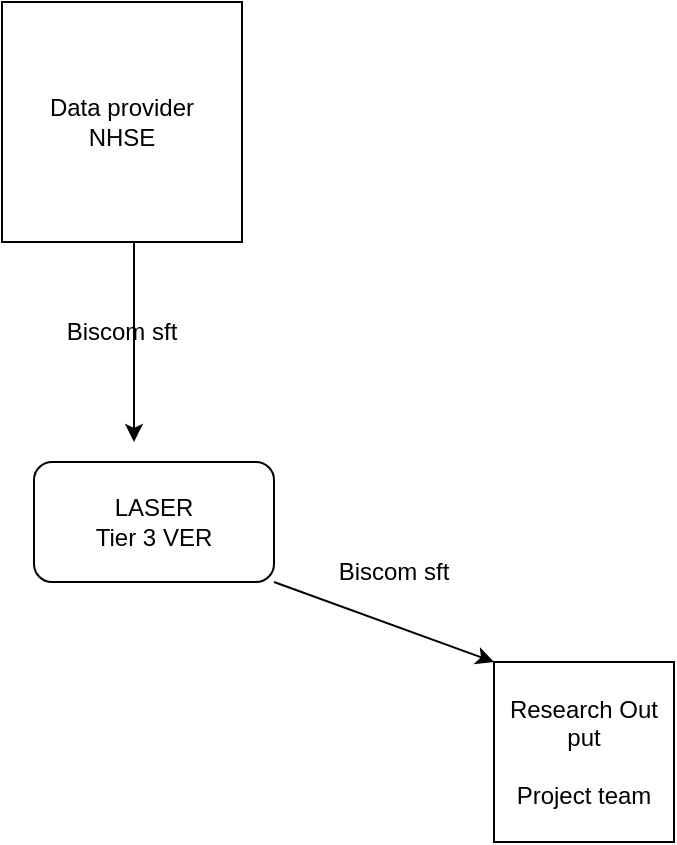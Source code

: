 <mxfile version="21.6.6" type="github">
  <diagram name="Page-1" id="BaNQtHHIKWiAanLEe-mm">
    <mxGraphModel dx="1434" dy="790" grid="1" gridSize="10" guides="1" tooltips="1" connect="1" arrows="1" fold="1" page="1" pageScale="1" pageWidth="827" pageHeight="1169" math="0" shadow="0">
      <root>
        <mxCell id="0" />
        <mxCell id="1" parent="0" />
        <mxCell id="pDb6rfncSSiSVPvCsYSN-2" value="Data provider&lt;br&gt;NHSE" style="whiteSpace=wrap;html=1;aspect=fixed;" vertex="1" parent="1">
          <mxGeometry x="294" y="80" width="120" height="120" as="geometry" />
        </mxCell>
        <mxCell id="pDb6rfncSSiSVPvCsYSN-3" value="" style="endArrow=classic;html=1;rounded=0;exitX=0.633;exitY=1;exitDx=0;exitDy=0;exitPerimeter=0;" edge="1" parent="1" source="pDb6rfncSSiSVPvCsYSN-2">
          <mxGeometry width="50" height="50" relative="1" as="geometry">
            <mxPoint x="344" y="200" as="sourcePoint" />
            <mxPoint x="360" y="300" as="targetPoint" />
            <Array as="points">
              <mxPoint x="360" y="200" />
            </Array>
          </mxGeometry>
        </mxCell>
        <mxCell id="pDb6rfncSSiSVPvCsYSN-4" value="Biscom sft" style="text;html=1;strokeColor=none;fillColor=none;align=center;verticalAlign=middle;whiteSpace=wrap;rounded=0;rotation=0;" vertex="1" parent="1">
          <mxGeometry x="324" y="230" width="60" height="30" as="geometry" />
        </mxCell>
        <mxCell id="pDb6rfncSSiSVPvCsYSN-5" value="LASER&lt;br&gt;Tier 3 VER" style="rounded=1;whiteSpace=wrap;html=1;" vertex="1" parent="1">
          <mxGeometry x="310" y="310" width="120" height="60" as="geometry" />
        </mxCell>
        <mxCell id="pDb6rfncSSiSVPvCsYSN-6" value="Research Out put&lt;br&gt;&lt;br&gt;Project team" style="whiteSpace=wrap;html=1;aspect=fixed;" vertex="1" parent="1">
          <mxGeometry x="540" y="410" width="90" height="90" as="geometry" />
        </mxCell>
        <mxCell id="pDb6rfncSSiSVPvCsYSN-7" value="" style="endArrow=classic;html=1;rounded=0;exitX=1;exitY=1;exitDx=0;exitDy=0;entryX=0;entryY=0;entryDx=0;entryDy=0;" edge="1" parent="1" source="pDb6rfncSSiSVPvCsYSN-5" target="pDb6rfncSSiSVPvCsYSN-6">
          <mxGeometry width="50" height="50" relative="1" as="geometry">
            <mxPoint x="390" y="430" as="sourcePoint" />
            <mxPoint x="440" y="380" as="targetPoint" />
          </mxGeometry>
        </mxCell>
        <mxCell id="pDb6rfncSSiSVPvCsYSN-10" value="Biscom sft" style="text;html=1;strokeColor=none;fillColor=none;align=center;verticalAlign=middle;whiteSpace=wrap;rounded=0;rotation=0;" vertex="1" parent="1">
          <mxGeometry x="460" y="350" width="60" height="30" as="geometry" />
        </mxCell>
      </root>
    </mxGraphModel>
  </diagram>
</mxfile>
